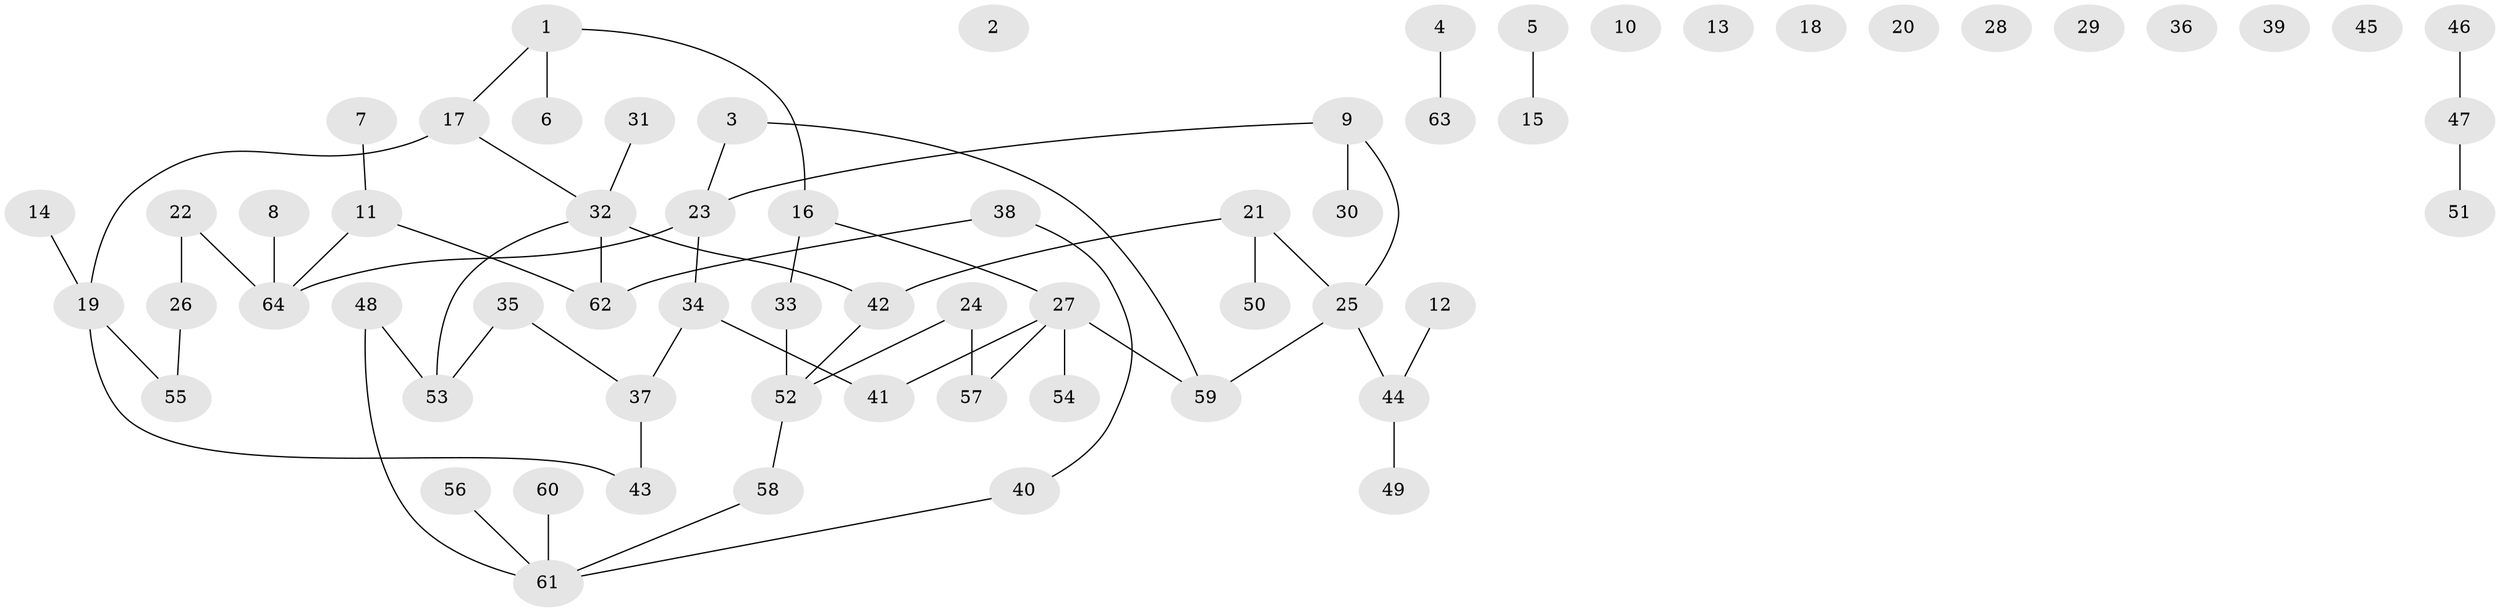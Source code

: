// coarse degree distribution, {0: 0.3157894736842105, 1: 0.2894736842105263, 2: 0.23684210526315788, 4: 0.05263157894736842, 5: 0.02631578947368421, 3: 0.05263157894736842, 10: 0.02631578947368421}
// Generated by graph-tools (version 1.1) at 2025/44/03/04/25 21:44:04]
// undirected, 64 vertices, 61 edges
graph export_dot {
graph [start="1"]
  node [color=gray90,style=filled];
  1;
  2;
  3;
  4;
  5;
  6;
  7;
  8;
  9;
  10;
  11;
  12;
  13;
  14;
  15;
  16;
  17;
  18;
  19;
  20;
  21;
  22;
  23;
  24;
  25;
  26;
  27;
  28;
  29;
  30;
  31;
  32;
  33;
  34;
  35;
  36;
  37;
  38;
  39;
  40;
  41;
  42;
  43;
  44;
  45;
  46;
  47;
  48;
  49;
  50;
  51;
  52;
  53;
  54;
  55;
  56;
  57;
  58;
  59;
  60;
  61;
  62;
  63;
  64;
  1 -- 6;
  1 -- 16;
  1 -- 17;
  3 -- 23;
  3 -- 59;
  4 -- 63;
  5 -- 15;
  7 -- 11;
  8 -- 64;
  9 -- 23;
  9 -- 25;
  9 -- 30;
  11 -- 62;
  11 -- 64;
  12 -- 44;
  14 -- 19;
  16 -- 27;
  16 -- 33;
  17 -- 19;
  17 -- 32;
  19 -- 43;
  19 -- 55;
  21 -- 25;
  21 -- 42;
  21 -- 50;
  22 -- 26;
  22 -- 64;
  23 -- 34;
  23 -- 64;
  24 -- 52;
  24 -- 57;
  25 -- 44;
  25 -- 59;
  26 -- 55;
  27 -- 41;
  27 -- 54;
  27 -- 57;
  27 -- 59;
  31 -- 32;
  32 -- 42;
  32 -- 53;
  32 -- 62;
  33 -- 52;
  34 -- 37;
  34 -- 41;
  35 -- 37;
  35 -- 53;
  37 -- 43;
  38 -- 40;
  38 -- 62;
  40 -- 61;
  42 -- 52;
  44 -- 49;
  46 -- 47;
  47 -- 51;
  48 -- 53;
  48 -- 61;
  52 -- 58;
  56 -- 61;
  58 -- 61;
  60 -- 61;
}

